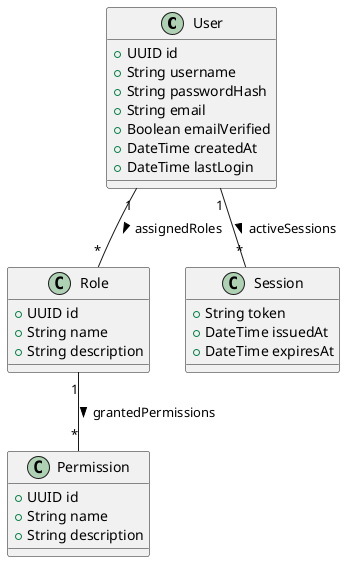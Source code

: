 @startuml
'== User & RBAC Domain Model ==

class User {
    +UUID id
    +String username
    +String passwordHash
    +String email
    +Boolean emailVerified
    +DateTime createdAt
    +DateTime lastLogin
}

class Role {
    +UUID id
    +String name
    +String description
}

class Permission {
    +UUID id
    +String name
    +String description
}

class Session {
    +String token
    +DateTime issuedAt
    +DateTime expiresAt
}

User "1" -- "*" Role            : assignedRoles >
Role "1" -- "*" Permission      : grantedPermissions >
User "1" -- "*" Session         : activeSessions >
@enduml
